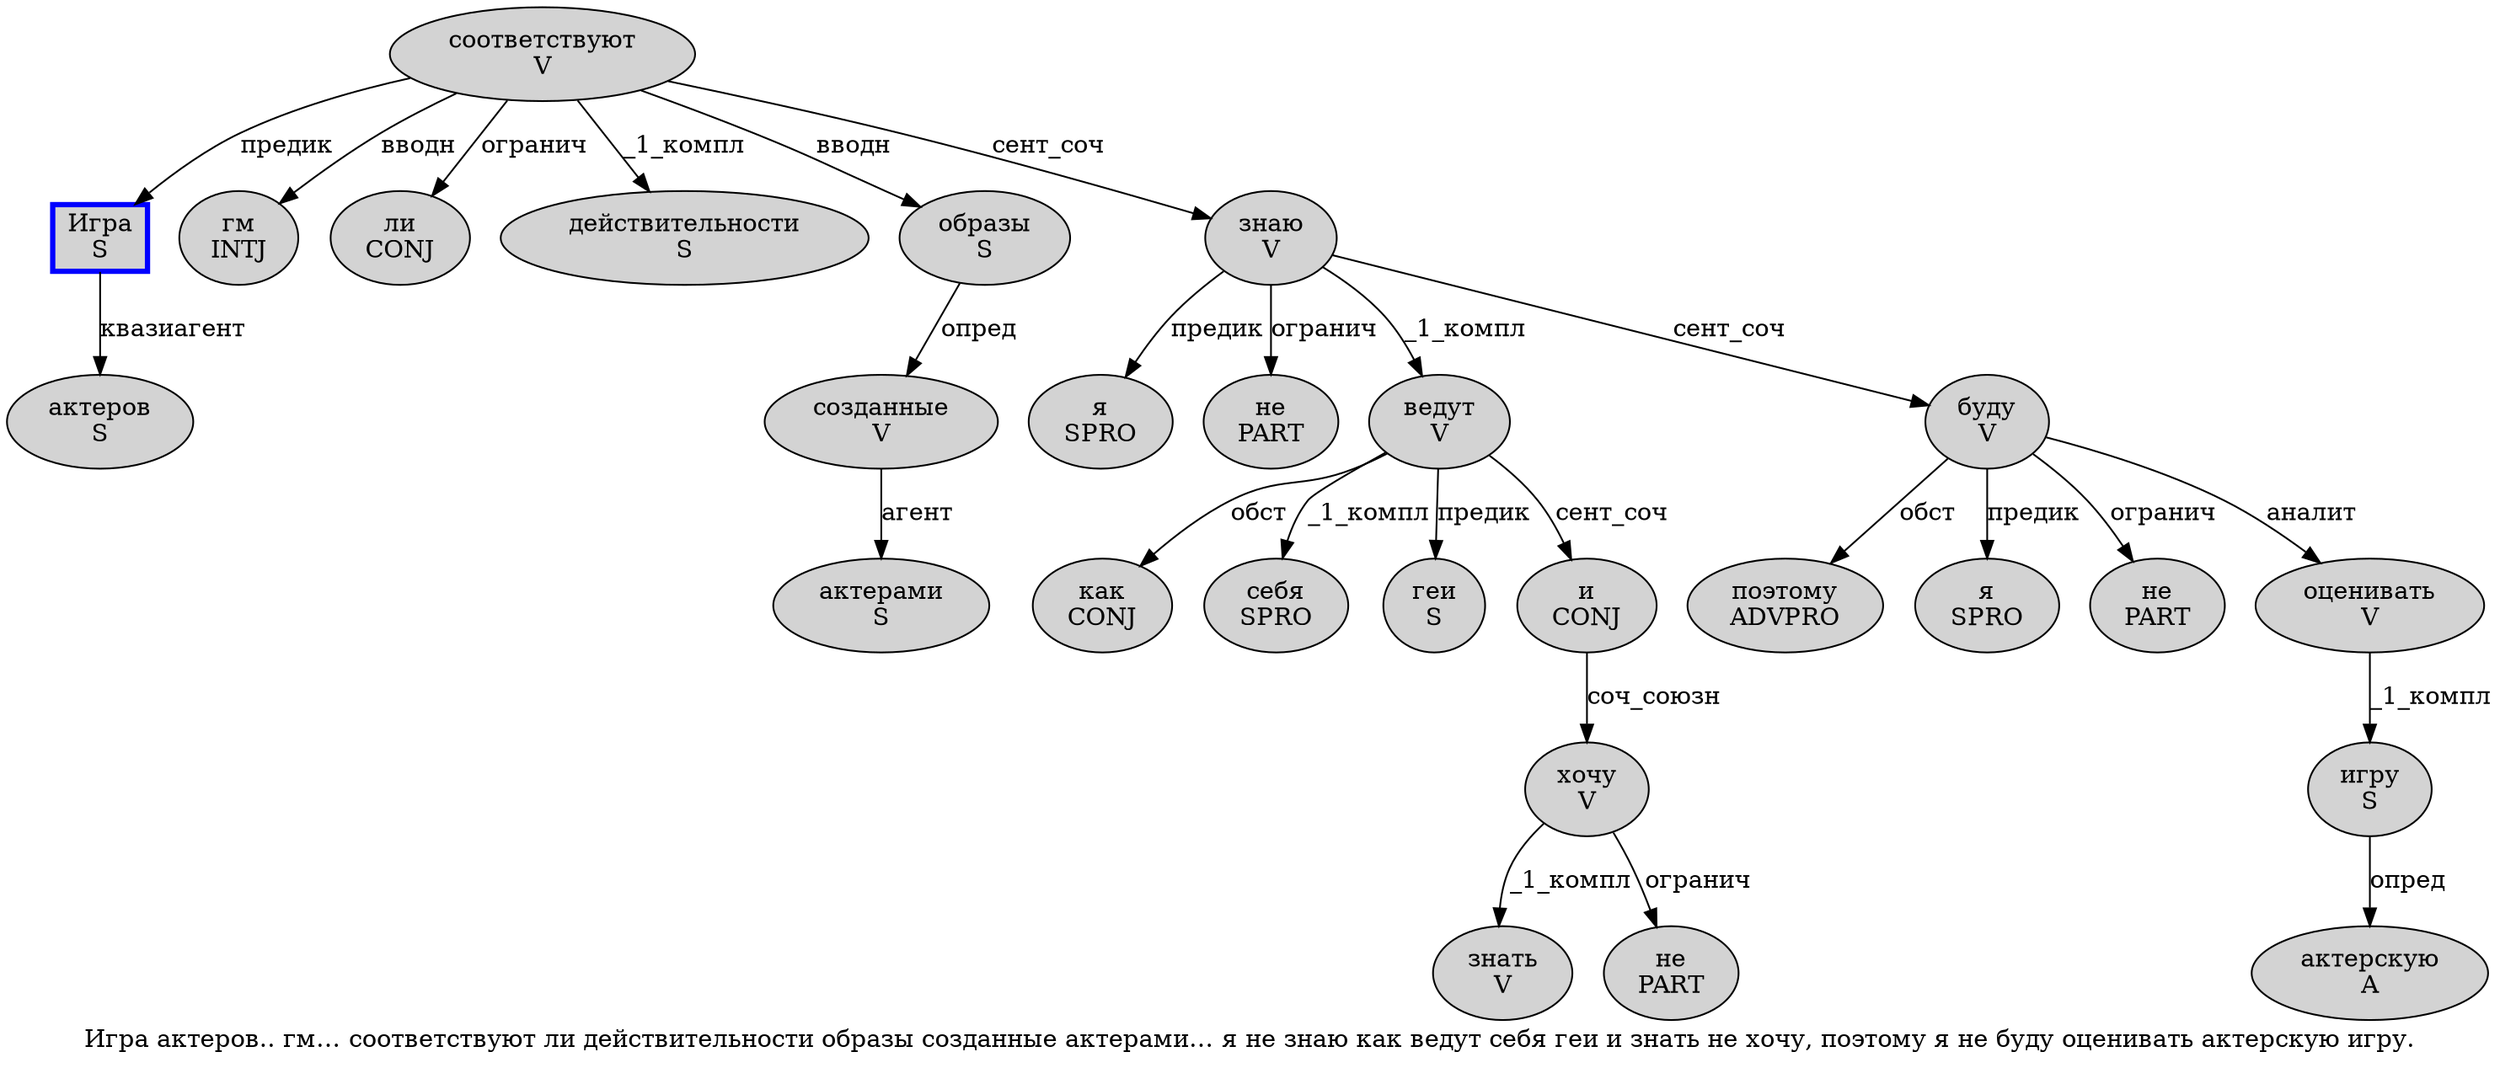 digraph SENTENCE_3108 {
	graph [label="Игра актеров.. гм… соответствуют ли действительности образы созданные актерами… я не знаю как ведут себя геи и знать не хочу, поэтому я не буду оценивать актерскую игру."]
	node [style=filled]
		0 [label="Игра
S" color=blue fillcolor=lightgray penwidth=3 shape=box]
		1 [label="актеров
S" color="" fillcolor=lightgray penwidth=1 shape=ellipse]
		3 [label="гм
INTJ" color="" fillcolor=lightgray penwidth=1 shape=ellipse]
		5 [label="соответствуют
V" color="" fillcolor=lightgray penwidth=1 shape=ellipse]
		6 [label="ли
CONJ" color="" fillcolor=lightgray penwidth=1 shape=ellipse]
		7 [label="действительности
S" color="" fillcolor=lightgray penwidth=1 shape=ellipse]
		8 [label="образы
S" color="" fillcolor=lightgray penwidth=1 shape=ellipse]
		9 [label="созданные
V" color="" fillcolor=lightgray penwidth=1 shape=ellipse]
		10 [label="актерами
S" color="" fillcolor=lightgray penwidth=1 shape=ellipse]
		12 [label="я
SPRO" color="" fillcolor=lightgray penwidth=1 shape=ellipse]
		13 [label="не
PART" color="" fillcolor=lightgray penwidth=1 shape=ellipse]
		14 [label="знаю
V" color="" fillcolor=lightgray penwidth=1 shape=ellipse]
		15 [label="как
CONJ" color="" fillcolor=lightgray penwidth=1 shape=ellipse]
		16 [label="ведут
V" color="" fillcolor=lightgray penwidth=1 shape=ellipse]
		17 [label="себя
SPRO" color="" fillcolor=lightgray penwidth=1 shape=ellipse]
		18 [label="геи
S" color="" fillcolor=lightgray penwidth=1 shape=ellipse]
		19 [label="и
CONJ" color="" fillcolor=lightgray penwidth=1 shape=ellipse]
		20 [label="знать
V" color="" fillcolor=lightgray penwidth=1 shape=ellipse]
		21 [label="не
PART" color="" fillcolor=lightgray penwidth=1 shape=ellipse]
		22 [label="хочу
V" color="" fillcolor=lightgray penwidth=1 shape=ellipse]
		24 [label="поэтому
ADVPRO" color="" fillcolor=lightgray penwidth=1 shape=ellipse]
		25 [label="я
SPRO" color="" fillcolor=lightgray penwidth=1 shape=ellipse]
		26 [label="не
PART" color="" fillcolor=lightgray penwidth=1 shape=ellipse]
		27 [label="буду
V" color="" fillcolor=lightgray penwidth=1 shape=ellipse]
		28 [label="оценивать
V" color="" fillcolor=lightgray penwidth=1 shape=ellipse]
		29 [label="актерскую
A" color="" fillcolor=lightgray penwidth=1 shape=ellipse]
		30 [label="игру
S" color="" fillcolor=lightgray penwidth=1 shape=ellipse]
			8 -> 9 [label="опред"]
			22 -> 20 [label="_1_компл"]
			22 -> 21 [label="огранич"]
			30 -> 29 [label="опред"]
			0 -> 1 [label="квазиагент"]
			28 -> 30 [label="_1_компл"]
			16 -> 15 [label="обст"]
			16 -> 17 [label="_1_компл"]
			16 -> 18 [label="предик"]
			16 -> 19 [label="сент_соч"]
			14 -> 12 [label="предик"]
			14 -> 13 [label="огранич"]
			14 -> 16 [label="_1_компл"]
			14 -> 27 [label="сент_соч"]
			19 -> 22 [label="соч_союзн"]
			9 -> 10 [label="агент"]
			5 -> 0 [label="предик"]
			5 -> 3 [label="вводн"]
			5 -> 6 [label="огранич"]
			5 -> 7 [label="_1_компл"]
			5 -> 8 [label="вводн"]
			5 -> 14 [label="сент_соч"]
			27 -> 24 [label="обст"]
			27 -> 25 [label="предик"]
			27 -> 26 [label="огранич"]
			27 -> 28 [label="аналит"]
}